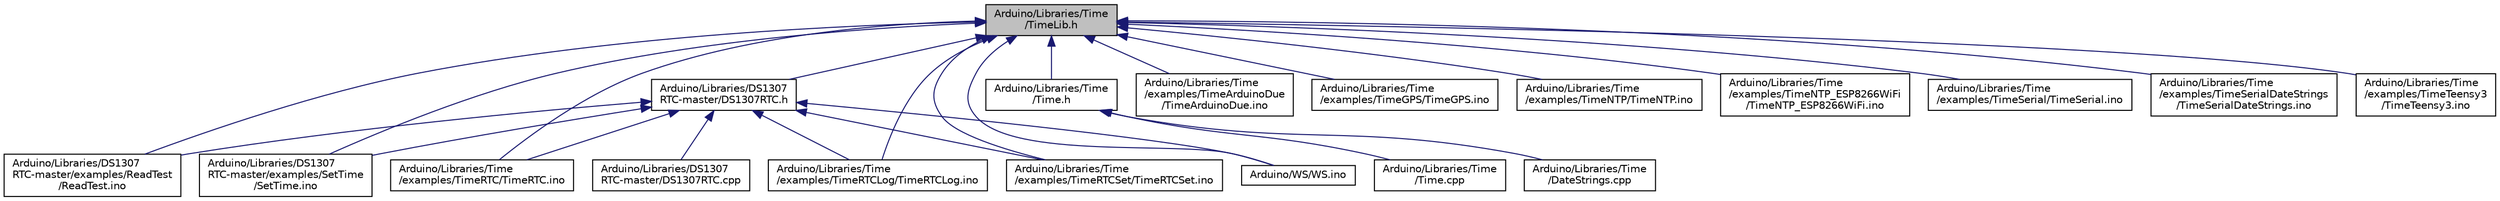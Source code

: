 digraph "Arduino/Libraries/Time/TimeLib.h"
{
  edge [fontname="Helvetica",fontsize="10",labelfontname="Helvetica",labelfontsize="10"];
  node [fontname="Helvetica",fontsize="10",shape=record];
  Node1 [label="Arduino/Libraries/Time\l/TimeLib.h",height=0.2,width=0.4,color="black", fillcolor="grey75", style="filled", fontcolor="black"];
  Node1 -> Node2 [dir="back",color="midnightblue",fontsize="10",style="solid",fontname="Helvetica"];
  Node2 [label="Arduino/Libraries/DS1307\lRTC-master/DS1307RTC.h",height=0.2,width=0.4,color="black", fillcolor="white", style="filled",URL="$_d_s1307_r_t_c_8h.html"];
  Node2 -> Node3 [dir="back",color="midnightblue",fontsize="10",style="solid",fontname="Helvetica"];
  Node3 [label="Arduino/Libraries/DS1307\lRTC-master/DS1307RTC.cpp",height=0.2,width=0.4,color="black", fillcolor="white", style="filled",URL="$_d_s1307_r_t_c_8cpp.html"];
  Node2 -> Node4 [dir="back",color="midnightblue",fontsize="10",style="solid",fontname="Helvetica"];
  Node4 [label="Arduino/Libraries/DS1307\lRTC-master/examples/ReadTest\l/ReadTest.ino",height=0.2,width=0.4,color="black", fillcolor="white", style="filled",URL="$_read_test_8ino.html"];
  Node2 -> Node5 [dir="back",color="midnightblue",fontsize="10",style="solid",fontname="Helvetica"];
  Node5 [label="Arduino/Libraries/DS1307\lRTC-master/examples/SetTime\l/SetTime.ino",height=0.2,width=0.4,color="black", fillcolor="white", style="filled",URL="$_set_time_8ino.html"];
  Node2 -> Node6 [dir="back",color="midnightblue",fontsize="10",style="solid",fontname="Helvetica"];
  Node6 [label="Arduino/Libraries/Time\l/examples/TimeRTC/TimeRTC.ino",height=0.2,width=0.4,color="black", fillcolor="white", style="filled",URL="$_time_r_t_c_8ino.html"];
  Node2 -> Node7 [dir="back",color="midnightblue",fontsize="10",style="solid",fontname="Helvetica"];
  Node7 [label="Arduino/Libraries/Time\l/examples/TimeRTCLog/TimeRTCLog.ino",height=0.2,width=0.4,color="black", fillcolor="white", style="filled",URL="$_time_r_t_c_log_8ino.html"];
  Node2 -> Node8 [dir="back",color="midnightblue",fontsize="10",style="solid",fontname="Helvetica"];
  Node8 [label="Arduino/Libraries/Time\l/examples/TimeRTCSet/TimeRTCSet.ino",height=0.2,width=0.4,color="black", fillcolor="white", style="filled",URL="$_time_r_t_c_set_8ino.html"];
  Node2 -> Node9 [dir="back",color="midnightblue",fontsize="10",style="solid",fontname="Helvetica"];
  Node9 [label="Arduino/WS/WS.ino",height=0.2,width=0.4,color="black", fillcolor="white", style="filled",URL="$_w_s_8ino.html",tooltip="Weather station power by Arduino. "];
  Node1 -> Node4 [dir="back",color="midnightblue",fontsize="10",style="solid",fontname="Helvetica"];
  Node1 -> Node5 [dir="back",color="midnightblue",fontsize="10",style="solid",fontname="Helvetica"];
  Node1 -> Node10 [dir="back",color="midnightblue",fontsize="10",style="solid",fontname="Helvetica"];
  Node10 [label="Arduino/Libraries/Time\l/Time.h",height=0.2,width=0.4,color="black", fillcolor="white", style="filled",URL="$_time_8h.html"];
  Node10 -> Node11 [dir="back",color="midnightblue",fontsize="10",style="solid",fontname="Helvetica"];
  Node11 [label="Arduino/Libraries/Time\l/DateStrings.cpp",height=0.2,width=0.4,color="black", fillcolor="white", style="filled",URL="$_date_strings_8cpp.html"];
  Node10 -> Node12 [dir="back",color="midnightblue",fontsize="10",style="solid",fontname="Helvetica"];
  Node12 [label="Arduino/Libraries/Time\l/Time.cpp",height=0.2,width=0.4,color="black", fillcolor="white", style="filled",URL="$_time_8cpp.html"];
  Node1 -> Node13 [dir="back",color="midnightblue",fontsize="10",style="solid",fontname="Helvetica"];
  Node13 [label="Arduino/Libraries/Time\l/examples/TimeArduinoDue\l/TimeArduinoDue.ino",height=0.2,width=0.4,color="black", fillcolor="white", style="filled",URL="$_time_arduino_due_8ino.html"];
  Node1 -> Node14 [dir="back",color="midnightblue",fontsize="10",style="solid",fontname="Helvetica"];
  Node14 [label="Arduino/Libraries/Time\l/examples/TimeGPS/TimeGPS.ino",height=0.2,width=0.4,color="black", fillcolor="white", style="filled",URL="$_time_g_p_s_8ino.html"];
  Node1 -> Node15 [dir="back",color="midnightblue",fontsize="10",style="solid",fontname="Helvetica"];
  Node15 [label="Arduino/Libraries/Time\l/examples/TimeNTP/TimeNTP.ino",height=0.2,width=0.4,color="black", fillcolor="white", style="filled",URL="$_time_n_t_p_8ino.html"];
  Node1 -> Node16 [dir="back",color="midnightblue",fontsize="10",style="solid",fontname="Helvetica"];
  Node16 [label="Arduino/Libraries/Time\l/examples/TimeNTP_ESP8266WiFi\l/TimeNTP_ESP8266WiFi.ino",height=0.2,width=0.4,color="black", fillcolor="white", style="filled",URL="$_time_n_t_p___e_s_p8266_wi_fi_8ino.html"];
  Node1 -> Node6 [dir="back",color="midnightblue",fontsize="10",style="solid",fontname="Helvetica"];
  Node1 -> Node7 [dir="back",color="midnightblue",fontsize="10",style="solid",fontname="Helvetica"];
  Node1 -> Node8 [dir="back",color="midnightblue",fontsize="10",style="solid",fontname="Helvetica"];
  Node1 -> Node17 [dir="back",color="midnightblue",fontsize="10",style="solid",fontname="Helvetica"];
  Node17 [label="Arduino/Libraries/Time\l/examples/TimeSerial/TimeSerial.ino",height=0.2,width=0.4,color="black", fillcolor="white", style="filled",URL="$_time_serial_8ino.html"];
  Node1 -> Node18 [dir="back",color="midnightblue",fontsize="10",style="solid",fontname="Helvetica"];
  Node18 [label="Arduino/Libraries/Time\l/examples/TimeSerialDateStrings\l/TimeSerialDateStrings.ino",height=0.2,width=0.4,color="black", fillcolor="white", style="filled",URL="$_time_serial_date_strings_8ino.html"];
  Node1 -> Node19 [dir="back",color="midnightblue",fontsize="10",style="solid",fontname="Helvetica"];
  Node19 [label="Arduino/Libraries/Time\l/examples/TimeTeensy3\l/TimeTeensy3.ino",height=0.2,width=0.4,color="black", fillcolor="white", style="filled",URL="$_time_teensy3_8ino.html"];
  Node1 -> Node9 [dir="back",color="midnightblue",fontsize="10",style="solid",fontname="Helvetica"];
}
